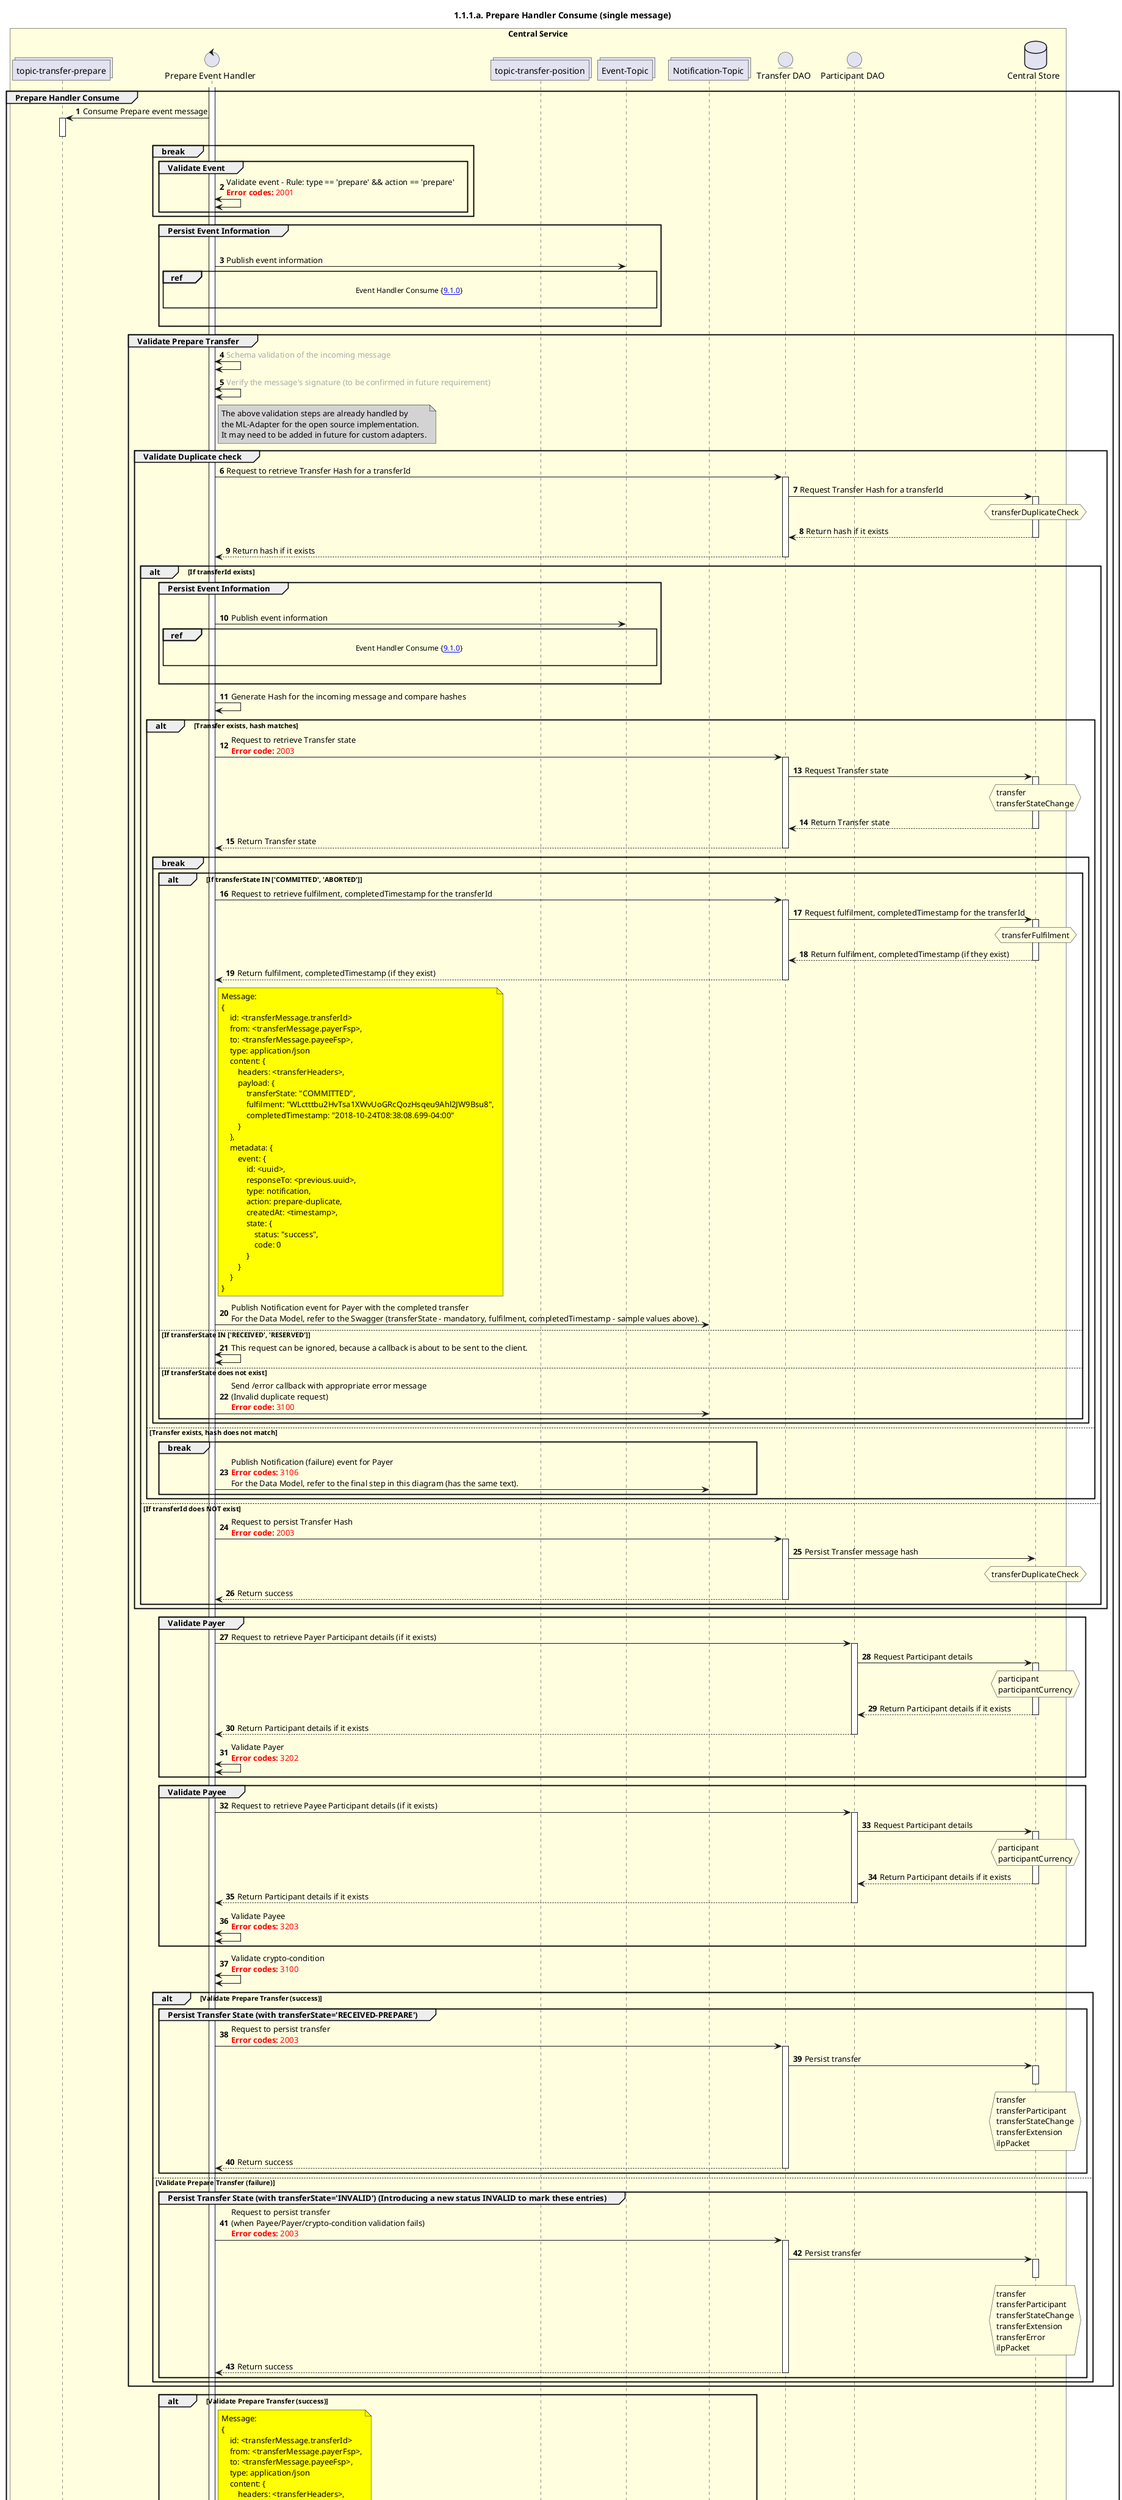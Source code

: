/'*****
 License
 --------------
 Copyright © 2017 Bill & Melinda Gates Foundation
 The Mojaloop files are made available by the Bill & Melinda Gates Foundation under the Apache License, Version 2.0 (the "License") and you may not use these files except in compliance with the License. You may obtain a copy of the License at
 http://www.apache.org/licenses/LICENSE-2.0
 Unless required by applicable law or agreed to in writing, the Mojaloop files are distributed on an "AS IS" BASIS, WITHOUT WARRANTIES OR CONDITIONS OF ANY KIND, either express or implied. See the License for the specific language governing permissions and limitations under the License.
 Contributors
 --------------
 This is the official list of the Mojaloop project contributors for this file.
 Names of the original copyright holders (individuals or organizations)
 should be listed with a '*' in the first column. People who have
 contributed from an organization can be listed under the organization
 that actually holds the copyright for their contributions (see the
 Gates Foundation organization for an example). Those individuals should have
 their names indented and be marked with a '-'. Email address can be added
 optionally within square brackets <email>.
 * Gates Foundation
 - Name Surname <name.surname@gatesfoundation.com>

 * Shashikant Hirugade <shashikant.hirugade@modusbox.com>
 * Georgi Georgiev <georgi.georgiev@modusbox.com>
 * Rajiv Mothilal <rajiv.mothilal@modusbox.com>
 * Samuel Kummary <sam@modusbox.com>
 * Miguel de Barros <miguel.debarros@modusbox.com>
 --------------
 ******'/

@startuml
' declate title
title 1.1.1.a. Prepare Handler Consume (single message)

autonumber

' Actor Keys:
'   boundary - APIs/Interfaces, etc
'   collections - Kafka Topics
'   control - Kafka Consumers
'   entity - Database Access Objects
'   database - Database Persistance Store

' declare actors
collections "topic-transfer-prepare" as TOPIC_TRANSFER_PREPARE
control "Prepare Event Handler" as PREP_HANDLER
collections "topic-transfer-position" as TOPIC_TRANSFER_POSITION
collections "Event-Topic" as TOPIC_EVENTS
collections "Notification-Topic" as TOPIC_NOTIFICATIONS
entity "Transfer DAO" as TRANS_DAO
entity "Participant DAO" as PARTICIPANT_DAO
database "Central Store" as DB

box "Central Service" #LightYellow
    participant TOPIC_TRANSFER_PREPARE
    participant PREP_HANDLER
    participant TOPIC_TRANSFER_POSITION
    participant TOPIC_EVENTS
    participant TOPIC_NOTIFICATIONS
    participant TRANS_DAO
    participant PARTICIPANT_DAO
    participant DB
end box

' start flow
activate PREP_HANDLER
group Prepare Handler Consume
    TOPIC_TRANSFER_PREPARE <- PREP_HANDLER: Consume Prepare event message
    activate TOPIC_TRANSFER_PREPARE
    deactivate TOPIC_TRANSFER_PREPARE

    break
        group Validate Event
            PREP_HANDLER <-> PREP_HANDLER: Validate event - Rule: type == 'prepare' && action == 'prepare'\n<color #FF0000><b>Error codes:</b> 2001</color>
        end
    end

    group Persist Event Information
        |||
        PREP_HANDLER -> TOPIC_EVENTS: Publish event information
        ref over PREP_HANDLER, TOPIC_EVENTS :  Event Handler Consume {[[https://github.com/mojaloop/docs/blob/master/CentralServices/seq_diagrams/seq-event-9.1.0.svg 9.1.0]]} \n
        |||
    end

    group Validate Prepare Transfer 
        PREP_HANDLER <-> PREP_HANDLER: <color #AAA>Schema validation of the incoming message</color>
        PREP_HANDLER <-> PREP_HANDLER: <color #AAA>Verify the message's signature (to be confirmed in future requirement)</color>
        note right of PREP_HANDLER #lightgrey
            The above validation steps are already handled by
            the ML-Adapter for the open source implementation.
            It may need to be added in future for custom adapters.
        end note
        group Validate Duplicate check
            PREP_HANDLER -> TRANS_DAO: Request to retrieve Transfer Hash for a transferId
            activate TRANS_DAO
            TRANS_DAO -> DB: Request Transfer Hash for a transferId
            activate DB
            hnote over DB #lightyellow
                transferDuplicateCheck
            end note
            TRANS_DAO <-- DB: Return hash if it exists
            deactivate DB
            PREP_HANDLER <-- TRANS_DAO: Return hash if it exists
            deactivate TRANS_DAO

            alt If transferId exists
                group Persist Event Information
                    |||
                    PREP_HANDLER -> TOPIC_EVENTS: Publish event information
                    ref over PREP_HANDLER, TOPIC_EVENTS :  Event Handler Consume {[[https://github.com/mojaloop/docs/blob/master/CentralServices/seq_diagrams/seq-event-9.1.0.svg 9.1.0]]} \n
                    |||
                end
                PREP_HANDLER -> PREP_HANDLER: Generate Hash for the incoming message and compare hashes

                alt Transfer exists, hash matches    
                    PREP_HANDLER -> TRANS_DAO: Request to retrieve Transfer state \n<color #FF0000><b>Error code:</b> 2003</color>
                    activate TRANS_DAO
                    TRANS_DAO -> DB: Request Transfer state
                    hnote over DB #lightyellow
                        transfer
                        transferStateChange
                    end note
                    activate DB
                    TRANS_DAO <-- DB: Return Transfer state
                    deactivate DB
                    TRANS_DAO --> PREP_HANDLER: Return Transfer state
                    deactivate TRANS_DAO
                    break
                        alt If transferState IN ['COMMITTED', 'ABORTED']
                            PREP_HANDLER -> TRANS_DAO: Request to retrieve fulfilment, completedTimestamp for the transferId
                            activate TRANS_DAO
                            TRANS_DAO -> DB: Request fulfilment, completedTimestamp for the transferId
                            activate DB
                            hnote over DB #lightyellow
                                transferFulfilment
                            end note
                            TRANS_DAO <-- DB: Return fulfilment, completedTimestamp (if they exist)
                            deactivate DB
                            PREP_HANDLER <-- TRANS_DAO: Return fulfilment, completedTimestamp (if they exist)
                            deactivate TRANS_DAO
                            note right of PREP_HANDLER #yellow
                            Message:
                            {
                                id: <transferMessage.transferId>
                                from: <transferMessage.payerFsp>,
                                to: <transferMessage.payeeFsp>,
                                type: application/json
                                content: {
                                    headers: <transferHeaders>,
                                    payload: {
                                        transferState: "COMMITTED",
                                        fulfilment: "WLctttbu2HvTsa1XWvUoGRcQozHsqeu9Ahl2JW9Bsu8",
                                        completedTimestamp: "2018-10-24T08:38:08.699-04:00"
                                    }
                                },
                                metadata: {
                                    event: {
                                        id: <uuid>,
                                        responseTo: <previous.uuid>,
                                        type: notification,
                                        action: prepare-duplicate,
                                        createdAt: <timestamp>,
                                        state: {
                                            status: "success",
                                            code: 0
                                        }
                                    }
                                }
                            }
                        end note
                            PREP_HANDLER -> TOPIC_NOTIFICATIONS: Publish Notification event for Payer with the completed transfer \nFor the Data Model, refer to the Swagger (transferState - mandatory, fulfilment, completedTimestamp - sample values above).
                        else If transferState IN ['RECEIVED', 'RESERVED']
                            PREP_HANDLER <-> PREP_HANDLER: This request can be ignored, because a callback is about to be sent to the client.
                        else If transferState does not exist
                            PREP_HANDLER -> TOPIC_NOTIFICATIONS: Send /error callback with appropriate error message\n(Invalid duplicate request)\n<color #FF0000><b>Error code:</b> 3100</color>
                        end
                    end
                else Transfer exists, hash does not match
                    break
                        PREP_HANDLER -> TOPIC_NOTIFICATIONS: Publish Notification (failure) event for Payer\n<color #FF0000><b>Error codes:</b> 3106</color> \nFor the Data Model, refer to the final step in this diagram (has the same text).
                    end
                end

            else If transferId does NOT exist
                PREP_HANDLER -> TRANS_DAO: Request to persist Transfer Hash \n<color #FF0000><b>Error code:</b> 2003</color>
                activate TRANS_DAO
                TRANS_DAO -> DB: Persist Transfer message hash
                hnote over DB #lightyellow
                    transferDuplicateCheck
                end note
                TRANS_DAO --> PREP_HANDLER: Return success
                deactivate TRANS_DAO
            end
            deactivate TRANS_DAO
            
        end

        group Validate Payer
            PREP_HANDLER -> PARTICIPANT_DAO: Request to retrieve Payer Participant details (if it exists)
            activate PARTICIPANT_DAO
            PARTICIPANT_DAO -> DB: Request Participant details
            hnote over DB #lightyellow
                participant
                participantCurrency
            end note
            activate DB
            PARTICIPANT_DAO <-- DB: Return Participant details if it exists
            deactivate DB
            PARTICIPANT_DAO --> PREP_HANDLER: Return Participant details if it exists
            deactivate PARTICIPANT_DAO
            PREP_HANDLER <-> PREP_HANDLER: Validate Payer\n<color #FF0000><b>Error codes:</b> 3202</color>
        end
        group Validate Payee
            PREP_HANDLER -> PARTICIPANT_DAO: Request to retrieve Payee Participant details (if it exists)
            activate PARTICIPANT_DAO
            PARTICIPANT_DAO -> DB: Request Participant details
            hnote over DB #lightyellow
                participant
                participantCurrency
            end note
            activate DB
            PARTICIPANT_DAO <-- DB: Return Participant details if it exists
            deactivate DB
            PARTICIPANT_DAO --> PREP_HANDLER: Return Participant details if it exists
            deactivate PARTICIPANT_DAO
            PREP_HANDLER <-> PREP_HANDLER: Validate Payee\n<color #FF0000><b>Error codes:</b> 3203</color>
        end
        PREP_HANDLER <-> PREP_HANDLER: Validate crypto-condition\n<color #FF0000><b>Error codes:</b> 3100</color>
        
        alt Validate Prepare Transfer (success)
            group Persist Transfer State (with transferState='RECEIVED-PREPARE')
                PREP_HANDLER -> TRANS_DAO: Request to persist transfer\n<color #FF0000><b>Error codes:</b> 2003</color>
                activate TRANS_DAO
                TRANS_DAO -> DB: Persist transfer
                hnote over DB #lightyellow
                    transfer
                    transferParticipant
                    transferStateChange
                    transferExtension
                    ilpPacket
                end note
                activate DB
                deactivate DB
                TRANS_DAO --> PREP_HANDLER: Return success
                deactivate TRANS_DAO
            end
        else Validate Prepare Transfer (failure)
            group Persist Transfer State (with transferState='INVALID') (Introducing a new status INVALID to mark these entries)
                PREP_HANDLER -> TRANS_DAO: Request to persist transfer\n(when Payee/Payer/crypto-condition validation fails)\n<color #FF0000><b>Error codes:</b> 2003</color>
                activate TRANS_DAO
                TRANS_DAO -> DB: Persist transfer
                hnote over DB #lightyellow
                    transfer
                    transferParticipant
                    transferStateChange
                    transferExtension
                    transferError
                    ilpPacket
                end note
                activate DB
                deactivate DB
                TRANS_DAO --> PREP_HANDLER: Return success
                deactivate TRANS_DAO
            end
        end

    end
    alt Validate Prepare Transfer (success)
        note right of PREP_HANDLER #yellow
            Message:
            {
                id: <transferMessage.transferId>
                from: <transferMessage.payerFsp>,
                to: <transferMessage.payeeFsp>,
                type: application/json
                content: {
                    headers: <transferHeaders>,
                    payload: <transferMessage>
                },
                metadata: {
                    event: {
                        id: <uuid>,
                        responseTo: <previous.uuid>,
                        type: position,
                        action: prepare,
                        createdAt: <timestamp>,
                        state: {
                            status: "success",
                            code: 0
                        }
                    }
                }
            }
        end note
        PREP_HANDLER -> TOPIC_TRANSFER_POSITION: Route & Publish Position event for Payer\n<color #FF0000><b>Error codes:</b> 2003</color>
        activate TOPIC_TRANSFER_POSITION
        deactivate TOPIC_TRANSFER_POSITION
    else Validate Prepare Transfer (failure)
        note right of PREP_HANDLER #yellow
            Message:
            {
                id: <transferMessage.transferId>
                from: <ledgerName>,
                to: <transferMessage.payerFsp>,
                type: application/json
                content: {
                    headers: <transferHeaders>,
                    payload: {
                        "errorInformation": {
                            "errorCode": <possible codes: [2003, 3100, 3105, 3106, 3202, 3203, 3300, 3301]>
                            "errorDescription": "<refer to section 35.1.3 for description>",
                            "extensionList": <transferMessage.extensionList>
                    }
                },
                metadata: {
                    event: {
                        id: <uuid>,
                        responseTo: <previous.uuid>,
                        type: notification,
                        action: prepare,
                        createdAt: <timestamp>,
                        state: {
                            status: 'error',
                            code: <errorInformation.errorCode>
                            description: <errorInformation.errorDescription>
                        }
                    }
                }
            }
        end note
        PREP_HANDLER -> TOPIC_NOTIFICATIONS: Publish Notification (failure) event for Payer\n<color #FF0000><b>Error codes:</b> 2003</color>
        activate TOPIC_NOTIFICATIONS
        deactivate TOPIC_NOTIFICATIONS
    end
end
deactivate PREP_HANDLER
@enduml

